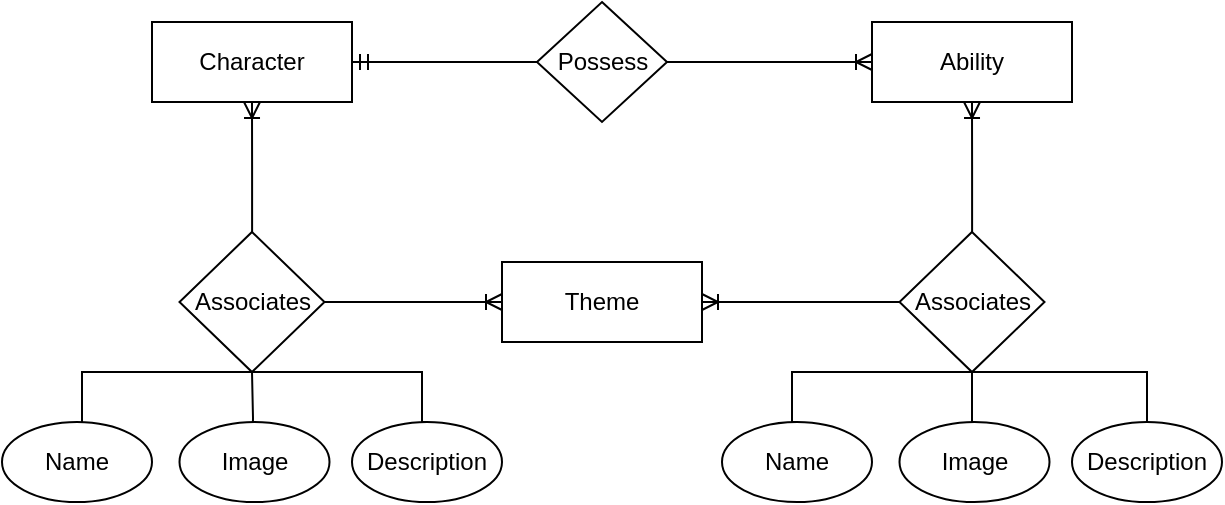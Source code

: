 <mxfile version="18.0.6" type="device"><diagram id="B6whBMBnIcxPQAhL28Yj" name="Page-1"><mxGraphModel dx="1038" dy="571" grid="1" gridSize="10" guides="1" tooltips="1" connect="1" arrows="1" fold="1" page="1" pageScale="1" pageWidth="827" pageHeight="1169" math="0" shadow="0"><root><mxCell id="0"/><mxCell id="1" parent="0"/><mxCell id="TJ4wJBHLswQyeGCcucsR-101" value="Character" style="whiteSpace=wrap;html=1;align=center;" vertex="1" parent="1"><mxGeometry x="425" y="260" width="100" height="40" as="geometry"/></mxCell><mxCell id="TJ4wJBHLswQyeGCcucsR-102" value="Ability" style="whiteSpace=wrap;html=1;align=center;" vertex="1" parent="1"><mxGeometry x="785" y="260" width="100" height="40" as="geometry"/></mxCell><mxCell id="TJ4wJBHLswQyeGCcucsR-103" value="Theme" style="whiteSpace=wrap;html=1;align=center;" vertex="1" parent="1"><mxGeometry x="600" y="380" width="100" height="40" as="geometry"/></mxCell><mxCell id="TJ4wJBHLswQyeGCcucsR-104" style="edgeStyle=orthogonalEdgeStyle;rounded=0;orthogonalLoop=1;jettySize=auto;html=1;entryX=0;entryY=0.5;entryDx=0;entryDy=0;startArrow=none;startFill=0;endArrow=ERoneToMany;endFill=0;" edge="1" parent="1" source="TJ4wJBHLswQyeGCcucsR-106" target="TJ4wJBHLswQyeGCcucsR-102"><mxGeometry relative="1" as="geometry"/></mxCell><mxCell id="TJ4wJBHLswQyeGCcucsR-105" style="edgeStyle=orthogonalEdgeStyle;rounded=0;orthogonalLoop=1;jettySize=auto;html=1;entryX=1;entryY=0.5;entryDx=0;entryDy=0;startArrow=none;startFill=0;endArrow=ERmandOne;endFill=0;" edge="1" parent="1" source="TJ4wJBHLswQyeGCcucsR-106" target="TJ4wJBHLswQyeGCcucsR-101"><mxGeometry relative="1" as="geometry"/></mxCell><mxCell id="TJ4wJBHLswQyeGCcucsR-106" value="Possess" style="shape=rhombus;perimeter=rhombusPerimeter;whiteSpace=wrap;html=1;align=center;" vertex="1" parent="1"><mxGeometry x="617.5" y="250" width="65" height="60" as="geometry"/></mxCell><mxCell id="TJ4wJBHLswQyeGCcucsR-107" style="edgeStyle=orthogonalEdgeStyle;rounded=0;orthogonalLoop=1;jettySize=auto;html=1;entryX=0.5;entryY=1;entryDx=0;entryDy=0;startArrow=none;startFill=0;endArrow=ERoneToMany;endFill=0;" edge="1" parent="1" source="TJ4wJBHLswQyeGCcucsR-109" target="TJ4wJBHLswQyeGCcucsR-102"><mxGeometry relative="1" as="geometry"/></mxCell><mxCell id="TJ4wJBHLswQyeGCcucsR-108" style="edgeStyle=orthogonalEdgeStyle;rounded=0;orthogonalLoop=1;jettySize=auto;html=1;entryX=1;entryY=0.5;entryDx=0;entryDy=0;startArrow=none;startFill=0;endArrow=ERoneToMany;endFill=0;" edge="1" parent="1" source="TJ4wJBHLswQyeGCcucsR-109" target="TJ4wJBHLswQyeGCcucsR-103"><mxGeometry relative="1" as="geometry"/></mxCell><mxCell id="TJ4wJBHLswQyeGCcucsR-109" value="Associates" style="shape=rhombus;perimeter=rhombusPerimeter;whiteSpace=wrap;html=1;align=center;" vertex="1" parent="1"><mxGeometry x="798.75" y="365" width="72.5" height="70" as="geometry"/></mxCell><mxCell id="TJ4wJBHLswQyeGCcucsR-110" style="edgeStyle=orthogonalEdgeStyle;rounded=0;orthogonalLoop=1;jettySize=auto;html=1;entryX=0.5;entryY=1;entryDx=0;entryDy=0;startArrow=none;startFill=0;endArrow=ERoneToMany;endFill=0;" edge="1" parent="1" source="TJ4wJBHLswQyeGCcucsR-112" target="TJ4wJBHLswQyeGCcucsR-101"><mxGeometry relative="1" as="geometry"/></mxCell><mxCell id="TJ4wJBHLswQyeGCcucsR-111" style="edgeStyle=orthogonalEdgeStyle;rounded=0;orthogonalLoop=1;jettySize=auto;html=1;entryX=0;entryY=0.5;entryDx=0;entryDy=0;startArrow=none;startFill=0;endArrow=ERoneToMany;endFill=0;" edge="1" parent="1" source="TJ4wJBHLswQyeGCcucsR-112" target="TJ4wJBHLswQyeGCcucsR-103"><mxGeometry relative="1" as="geometry"/></mxCell><mxCell id="TJ4wJBHLswQyeGCcucsR-112" value="Associates" style="shape=rhombus;perimeter=rhombusPerimeter;whiteSpace=wrap;html=1;align=center;" vertex="1" parent="1"><mxGeometry x="438.75" y="365" width="72.5" height="70" as="geometry"/></mxCell><mxCell id="TJ4wJBHLswQyeGCcucsR-113" style="edgeStyle=orthogonalEdgeStyle;rounded=0;orthogonalLoop=1;jettySize=auto;html=1;entryX=0.5;entryY=1;entryDx=0;entryDy=0;startArrow=none;startFill=0;endArrow=none;endFill=0;exitX=0.5;exitY=0;exitDx=0;exitDy=0;" edge="1" parent="1" source="TJ4wJBHLswQyeGCcucsR-129" target="TJ4wJBHLswQyeGCcucsR-109"><mxGeometry relative="1" as="geometry"><Array as="points"><mxPoint x="745" y="460"/><mxPoint x="745" y="435"/></Array><mxPoint x="768.75" y="465.0" as="sourcePoint"/></mxGeometry></mxCell><mxCell id="TJ4wJBHLswQyeGCcucsR-115" style="edgeStyle=orthogonalEdgeStyle;rounded=0;orthogonalLoop=1;jettySize=auto;html=1;startArrow=none;startFill=0;endArrow=none;endFill=0;entryX=0.5;entryY=1;entryDx=0;entryDy=0;" edge="1" parent="1" target="TJ4wJBHLswQyeGCcucsR-109"><mxGeometry relative="1" as="geometry"><mxPoint x="895" y="380" as="targetPoint"/><mxPoint x="835" y="465.0" as="sourcePoint"/></mxGeometry></mxCell><mxCell id="TJ4wJBHLswQyeGCcucsR-117" style="edgeStyle=orthogonalEdgeStyle;rounded=0;orthogonalLoop=1;jettySize=auto;html=1;startArrow=none;startFill=0;endArrow=none;endFill=0;entryX=0.5;entryY=1;entryDx=0;entryDy=0;exitX=0.5;exitY=0;exitDx=0;exitDy=0;" edge="1" parent="1" source="TJ4wJBHLswQyeGCcucsR-127" target="TJ4wJBHLswQyeGCcucsR-109"><mxGeometry relative="1" as="geometry"><mxPoint x="865" y="450" as="targetPoint"/><Array as="points"><mxPoint x="923" y="435"/></Array><mxPoint x="905" y="462.5" as="sourcePoint"/></mxGeometry></mxCell><mxCell id="TJ4wJBHLswQyeGCcucsR-119" style="edgeStyle=orthogonalEdgeStyle;rounded=0;orthogonalLoop=1;jettySize=auto;html=1;entryX=0.5;entryY=1;entryDx=0;entryDy=0;startArrow=none;startFill=0;endArrow=none;endFill=0;" edge="1" parent="1" target="TJ4wJBHLswQyeGCcucsR-112"><mxGeometry relative="1" as="geometry"><Array as="points"><mxPoint x="390" y="435"/></Array><mxPoint x="390" y="491.213" as="sourcePoint"/></mxGeometry></mxCell><mxCell id="TJ4wJBHLswQyeGCcucsR-121" style="edgeStyle=orthogonalEdgeStyle;rounded=0;orthogonalLoop=1;jettySize=auto;html=1;entryX=0.5;entryY=1;entryDx=0;entryDy=0;startArrow=none;startFill=0;endArrow=none;endFill=0;" edge="1" parent="1" target="TJ4wJBHLswQyeGCcucsR-112"><mxGeometry relative="1" as="geometry"><mxPoint x="475.005" y="481.25" as="sourcePoint"/></mxGeometry></mxCell><mxCell id="TJ4wJBHLswQyeGCcucsR-123" style="edgeStyle=orthogonalEdgeStyle;rounded=0;orthogonalLoop=1;jettySize=auto;html=1;entryX=0.5;entryY=1;entryDx=0;entryDy=0;startArrow=none;startFill=0;endArrow=none;endFill=0;exitX=0.5;exitY=0;exitDx=0;exitDy=0;" edge="1" parent="1" source="TJ4wJBHLswQyeGCcucsR-124" target="TJ4wJBHLswQyeGCcucsR-112"><mxGeometry relative="1" as="geometry"><Array as="points"><mxPoint x="560" y="435"/></Array></mxGeometry></mxCell><mxCell id="TJ4wJBHLswQyeGCcucsR-124" value="Description" style="ellipse;whiteSpace=wrap;html=1;align=center;" vertex="1" parent="1"><mxGeometry x="525" y="460" width="75" height="40" as="geometry"/></mxCell><mxCell id="TJ4wJBHLswQyeGCcucsR-125" value="Image" style="ellipse;whiteSpace=wrap;html=1;align=center;" vertex="1" parent="1"><mxGeometry x="438.75" y="460" width="75" height="40" as="geometry"/></mxCell><mxCell id="TJ4wJBHLswQyeGCcucsR-126" value="Name" style="ellipse;whiteSpace=wrap;html=1;align=center;" vertex="1" parent="1"><mxGeometry x="350" y="460" width="75" height="40" as="geometry"/></mxCell><mxCell id="TJ4wJBHLswQyeGCcucsR-127" value="Description" style="ellipse;whiteSpace=wrap;html=1;align=center;" vertex="1" parent="1"><mxGeometry x="885" y="460" width="75" height="40" as="geometry"/></mxCell><mxCell id="TJ4wJBHLswQyeGCcucsR-128" value="Image" style="ellipse;whiteSpace=wrap;html=1;align=center;" vertex="1" parent="1"><mxGeometry x="798.75" y="460" width="75" height="40" as="geometry"/></mxCell><mxCell id="TJ4wJBHLswQyeGCcucsR-129" value="Name" style="ellipse;whiteSpace=wrap;html=1;align=center;" vertex="1" parent="1"><mxGeometry x="710" y="460" width="75" height="40" as="geometry"/></mxCell></root></mxGraphModel></diagram></mxfile>